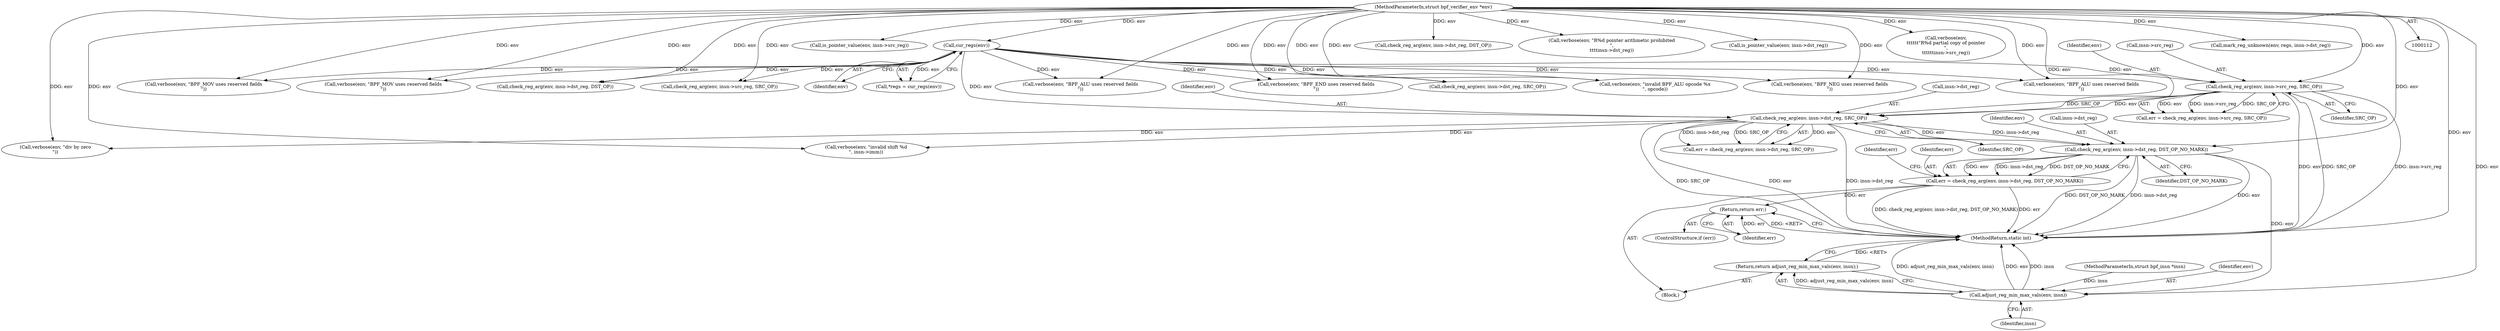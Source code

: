 digraph "0_linux_95a762e2c8c942780948091f8f2a4f32fce1ac6f@pointer" {
"1000635" [label="(Call,check_reg_arg(env, insn->dst_reg, DST_OP_NO_MARK))"];
"1000541" [label="(Call,check_reg_arg(env, insn->dst_reg, SRC_OP))"];
"1000508" [label="(Call,check_reg_arg(env, insn->src_reg, SRC_OP))"];
"1000119" [label="(Call,cur_regs(env))"];
"1000113" [label="(MethodParameterIn,struct bpf_verifier_env *env)"];
"1000633" [label="(Call,err = check_reg_arg(env, insn->dst_reg, DST_OP_NO_MARK))"];
"1000643" [label="(Return,return err;)"];
"1000646" [label="(Call,adjust_reg_min_max_vals(env, insn))"];
"1000645" [label="(Return,return adjust_reg_min_max_vals(env, insn);)"];
"1000288" [label="(Call,verbose(env, \"BPF_MOV uses reserved fields\n\"))"];
"1000541" [label="(Call,check_reg_arg(env, insn->dst_reg, SRC_OP))"];
"1000646" [label="(Call,adjust_reg_min_max_vals(env, insn))"];
"1000378" [label="(Call,is_pointer_value(env, insn->src_reg))"];
"1000636" [label="(Identifier,env)"];
"1000114" [label="(MethodParameterIn,struct bpf_insn *insn)"];
"1000321" [label="(Call,verbose(env, \"BPF_MOV uses reserved fields\n\"))"];
"1000645" [label="(Return,return adjust_reg_min_max_vals(env, insn);)"];
"1000329" [label="(Call,check_reg_arg(env, insn->dst_reg, DST_OP))"];
"1000651" [label="(MethodReturn,static int)"];
"1000573" [label="(Call,verbose(env, \"div by zero\n\"))"];
"1000641" [label="(ControlStructure,if (err))"];
"1000542" [label="(Identifier,env)"];
"1000509" [label="(Identifier,env)"];
"1000296" [label="(Call,check_reg_arg(env, insn->src_reg, SRC_OP))"];
"1000648" [label="(Identifier,insn)"];
"1000513" [label="(Identifier,SRC_OP)"];
"1000642" [label="(Identifier,err)"];
"1000640" [label="(Identifier,DST_OP_NO_MARK)"];
"1000119" [label="(Call,cur_regs(env))"];
"1000120" [label="(Identifier,env)"];
"1000508" [label="(Call,check_reg_arg(env, insn->src_reg, SRC_OP))"];
"1000251" [label="(Call,check_reg_arg(env, insn->dst_reg, DST_OP))"];
"1000644" [label="(Identifier,err)"];
"1000647" [label="(Identifier,env)"];
"1000240" [label="(Call,verbose(env, \"R%d pointer arithmetic prohibited\n\",\n\t\t\t\tinsn->dst_reg))"];
"1000234" [label="(Call,is_pointer_value(env, insn->dst_reg))"];
"1000510" [label="(Call,insn->src_reg)"];
"1000500" [label="(Call,verbose(env, \"BPF_ALU uses reserved fields\n\"))"];
"1000117" [label="(Call,*regs = cur_regs(env))"];
"1000478" [label="(Block,)"];
"1000384" [label="(Call,verbose(env,\n\t\t\t\t\t\t\"R%d partial copy of pointer\n\",\n\t\t\t\t\t\tinsn->src_reg))"];
"1000546" [label="(Identifier,SRC_OP)"];
"1000215" [label="(Call,verbose(env, \"BPF_END uses reserved fields\n\"))"];
"1000624" [label="(Call,verbose(env, \"invalid shift %d\n\", insn->imm))"];
"1000113" [label="(MethodParameterIn,struct bpf_verifier_env *env)"];
"1000635" [label="(Call,check_reg_arg(env, insn->dst_reg, DST_OP_NO_MARK))"];
"1000539" [label="(Call,err = check_reg_arg(env, insn->dst_reg, SRC_OP))"];
"1000223" [label="(Call,check_reg_arg(env, insn->dst_reg, SRC_OP))"];
"1000543" [label="(Call,insn->dst_reg)"];
"1000633" [label="(Call,err = check_reg_arg(env, insn->dst_reg, DST_OP_NO_MARK))"];
"1000470" [label="(Call,verbose(env, \"invalid BPF_ALU opcode %x\n\", opcode))"];
"1000506" [label="(Call,err = check_reg_arg(env, insn->src_reg, SRC_OP))"];
"1000393" [label="(Call,mark_reg_unknown(env, regs, insn->dst_reg))"];
"1000634" [label="(Identifier,err)"];
"1000637" [label="(Call,insn->dst_reg)"];
"1000643" [label="(Return,return err;)"];
"1000169" [label="(Call,verbose(env, \"BPF_NEG uses reserved fields\n\"))"];
"1000533" [label="(Call,verbose(env, \"BPF_ALU uses reserved fields\n\"))"];
"1000635" -> "1000633"  [label="AST: "];
"1000635" -> "1000640"  [label="CFG: "];
"1000636" -> "1000635"  [label="AST: "];
"1000637" -> "1000635"  [label="AST: "];
"1000640" -> "1000635"  [label="AST: "];
"1000633" -> "1000635"  [label="CFG: "];
"1000635" -> "1000651"  [label="DDG: DST_OP_NO_MARK"];
"1000635" -> "1000651"  [label="DDG: insn->dst_reg"];
"1000635" -> "1000651"  [label="DDG: env"];
"1000635" -> "1000633"  [label="DDG: env"];
"1000635" -> "1000633"  [label="DDG: insn->dst_reg"];
"1000635" -> "1000633"  [label="DDG: DST_OP_NO_MARK"];
"1000541" -> "1000635"  [label="DDG: env"];
"1000541" -> "1000635"  [label="DDG: insn->dst_reg"];
"1000113" -> "1000635"  [label="DDG: env"];
"1000635" -> "1000646"  [label="DDG: env"];
"1000541" -> "1000539"  [label="AST: "];
"1000541" -> "1000546"  [label="CFG: "];
"1000542" -> "1000541"  [label="AST: "];
"1000543" -> "1000541"  [label="AST: "];
"1000546" -> "1000541"  [label="AST: "];
"1000539" -> "1000541"  [label="CFG: "];
"1000541" -> "1000651"  [label="DDG: SRC_OP"];
"1000541" -> "1000651"  [label="DDG: env"];
"1000541" -> "1000651"  [label="DDG: insn->dst_reg"];
"1000541" -> "1000539"  [label="DDG: env"];
"1000541" -> "1000539"  [label="DDG: insn->dst_reg"];
"1000541" -> "1000539"  [label="DDG: SRC_OP"];
"1000508" -> "1000541"  [label="DDG: env"];
"1000508" -> "1000541"  [label="DDG: SRC_OP"];
"1000119" -> "1000541"  [label="DDG: env"];
"1000113" -> "1000541"  [label="DDG: env"];
"1000541" -> "1000573"  [label="DDG: env"];
"1000541" -> "1000624"  [label="DDG: env"];
"1000508" -> "1000506"  [label="AST: "];
"1000508" -> "1000513"  [label="CFG: "];
"1000509" -> "1000508"  [label="AST: "];
"1000510" -> "1000508"  [label="AST: "];
"1000513" -> "1000508"  [label="AST: "];
"1000506" -> "1000508"  [label="CFG: "];
"1000508" -> "1000651"  [label="DDG: env"];
"1000508" -> "1000651"  [label="DDG: SRC_OP"];
"1000508" -> "1000651"  [label="DDG: insn->src_reg"];
"1000508" -> "1000506"  [label="DDG: env"];
"1000508" -> "1000506"  [label="DDG: insn->src_reg"];
"1000508" -> "1000506"  [label="DDG: SRC_OP"];
"1000119" -> "1000508"  [label="DDG: env"];
"1000113" -> "1000508"  [label="DDG: env"];
"1000119" -> "1000117"  [label="AST: "];
"1000119" -> "1000120"  [label="CFG: "];
"1000120" -> "1000119"  [label="AST: "];
"1000117" -> "1000119"  [label="CFG: "];
"1000119" -> "1000117"  [label="DDG: env"];
"1000113" -> "1000119"  [label="DDG: env"];
"1000119" -> "1000169"  [label="DDG: env"];
"1000119" -> "1000215"  [label="DDG: env"];
"1000119" -> "1000223"  [label="DDG: env"];
"1000119" -> "1000288"  [label="DDG: env"];
"1000119" -> "1000296"  [label="DDG: env"];
"1000119" -> "1000321"  [label="DDG: env"];
"1000119" -> "1000329"  [label="DDG: env"];
"1000119" -> "1000470"  [label="DDG: env"];
"1000119" -> "1000500"  [label="DDG: env"];
"1000119" -> "1000533"  [label="DDG: env"];
"1000113" -> "1000112"  [label="AST: "];
"1000113" -> "1000651"  [label="DDG: env"];
"1000113" -> "1000169"  [label="DDG: env"];
"1000113" -> "1000215"  [label="DDG: env"];
"1000113" -> "1000223"  [label="DDG: env"];
"1000113" -> "1000234"  [label="DDG: env"];
"1000113" -> "1000240"  [label="DDG: env"];
"1000113" -> "1000251"  [label="DDG: env"];
"1000113" -> "1000288"  [label="DDG: env"];
"1000113" -> "1000296"  [label="DDG: env"];
"1000113" -> "1000321"  [label="DDG: env"];
"1000113" -> "1000329"  [label="DDG: env"];
"1000113" -> "1000378"  [label="DDG: env"];
"1000113" -> "1000384"  [label="DDG: env"];
"1000113" -> "1000393"  [label="DDG: env"];
"1000113" -> "1000470"  [label="DDG: env"];
"1000113" -> "1000500"  [label="DDG: env"];
"1000113" -> "1000533"  [label="DDG: env"];
"1000113" -> "1000573"  [label="DDG: env"];
"1000113" -> "1000624"  [label="DDG: env"];
"1000113" -> "1000646"  [label="DDG: env"];
"1000633" -> "1000478"  [label="AST: "];
"1000634" -> "1000633"  [label="AST: "];
"1000642" -> "1000633"  [label="CFG: "];
"1000633" -> "1000651"  [label="DDG: check_reg_arg(env, insn->dst_reg, DST_OP_NO_MARK)"];
"1000633" -> "1000651"  [label="DDG: err"];
"1000633" -> "1000643"  [label="DDG: err"];
"1000643" -> "1000641"  [label="AST: "];
"1000643" -> "1000644"  [label="CFG: "];
"1000644" -> "1000643"  [label="AST: "];
"1000651" -> "1000643"  [label="CFG: "];
"1000643" -> "1000651"  [label="DDG: <RET>"];
"1000644" -> "1000643"  [label="DDG: err"];
"1000646" -> "1000645"  [label="AST: "];
"1000646" -> "1000648"  [label="CFG: "];
"1000647" -> "1000646"  [label="AST: "];
"1000648" -> "1000646"  [label="AST: "];
"1000645" -> "1000646"  [label="CFG: "];
"1000646" -> "1000651"  [label="DDG: adjust_reg_min_max_vals(env, insn)"];
"1000646" -> "1000651"  [label="DDG: env"];
"1000646" -> "1000651"  [label="DDG: insn"];
"1000646" -> "1000645"  [label="DDG: adjust_reg_min_max_vals(env, insn)"];
"1000114" -> "1000646"  [label="DDG: insn"];
"1000645" -> "1000478"  [label="AST: "];
"1000651" -> "1000645"  [label="CFG: "];
"1000645" -> "1000651"  [label="DDG: <RET>"];
}
